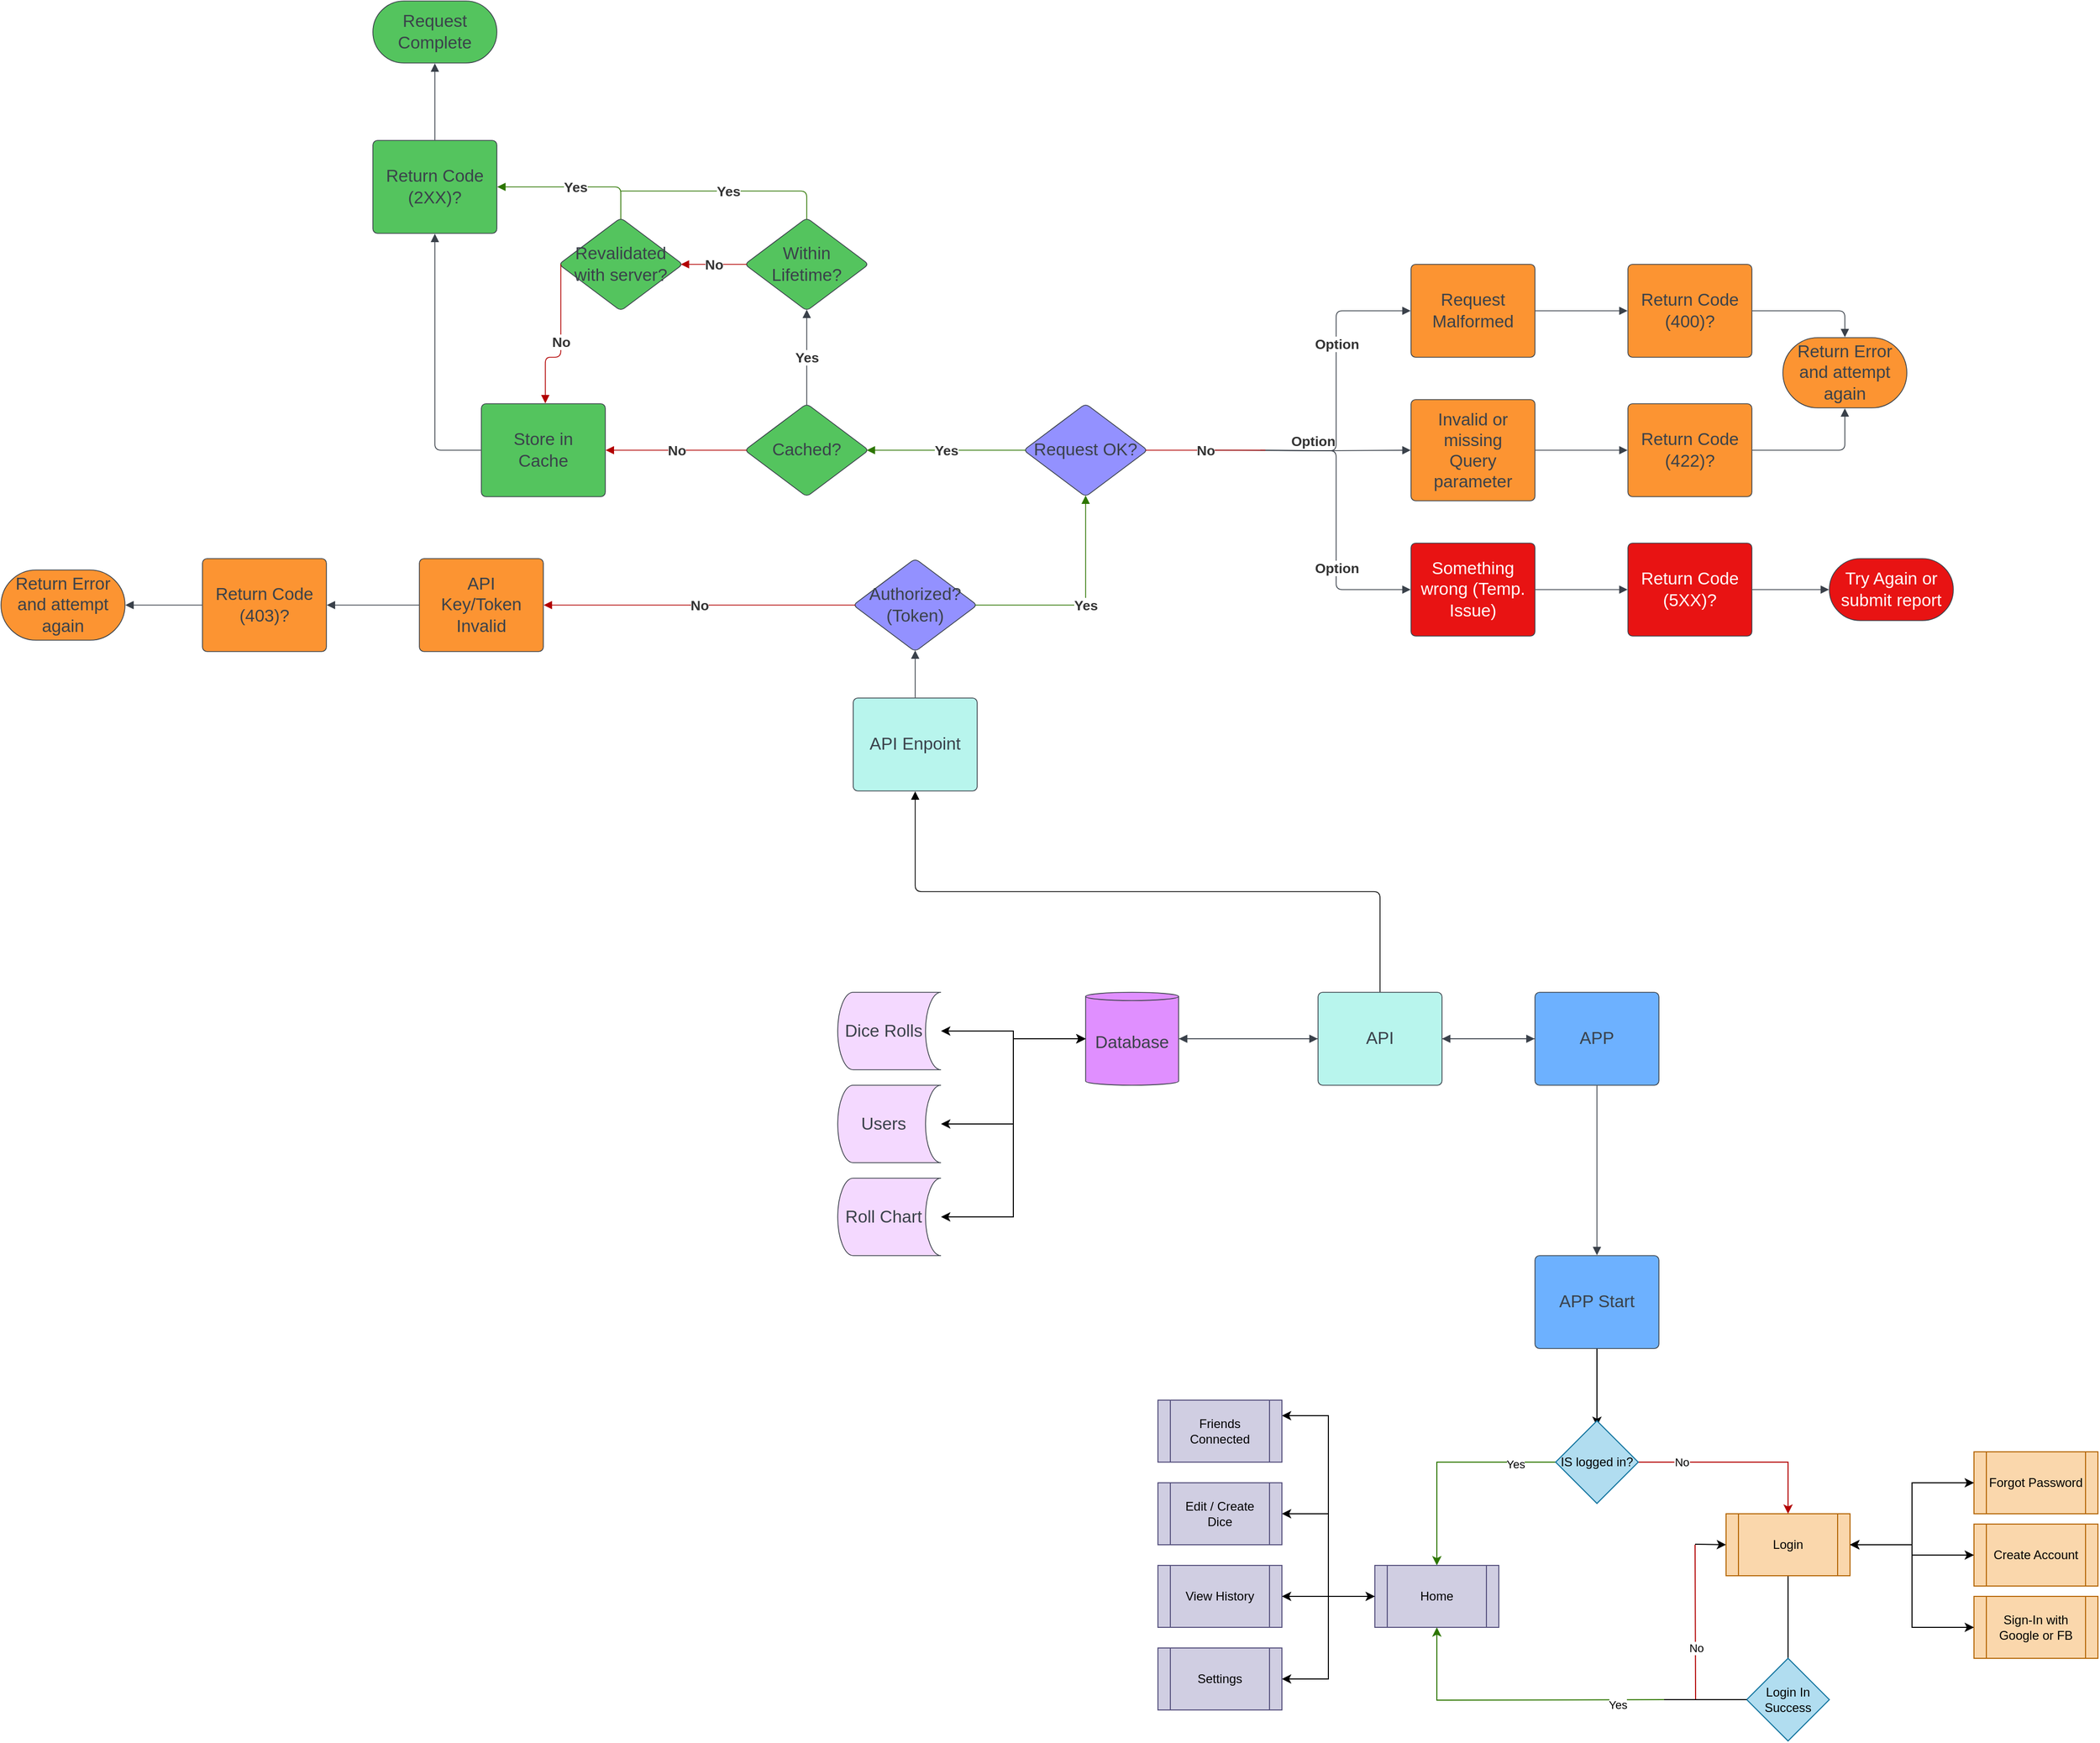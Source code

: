 <mxfile version="20.3.3" type="device"><diagram id="01dQhA8ar_5nVqZlL1_K" name="Page-1"><mxGraphModel dx="5002" dy="3288" grid="1" gridSize="10" guides="1" tooltips="1" connect="1" arrows="1" fold="1" page="1" pageScale="1" pageWidth="850" pageHeight="1100" math="0" shadow="0"><root><mxCell id="0"/><mxCell id="1" parent="0"/><UserObject label="Database" lucidchartObjectId="gCIS4E~~QRaR" id="VsFIHVXuZDDFKzTBJnAd-1"><mxCell style="html=1;overflow=block;blockSpacing=1;whiteSpace=wrap;shape=cylinder3;size=4;anchorPointDirection=0;boundedLbl=1;fontSize=16.7;fontColor=#3a414a;spacing=3.8;strokeColor=#3a414a;strokeOpacity=100;fillOpacity=100;rounded=1;absoluteArcSize=1;arcSize=9;fillColor=#e08fff;strokeWidth=0.8;" parent="1" vertex="1"><mxGeometry x="450" y="705" width="90" height="90" as="geometry"/></mxCell></UserObject><mxCell id="v5x-vb1cO69acegFlM7w-79" style="edgeStyle=orthogonalEdgeStyle;rounded=0;orthogonalLoop=1;jettySize=auto;html=1;entryX=0;entryY=0.5;entryDx=0;entryDy=0;entryPerimeter=0;endArrow=classic;endFill=1;startArrow=classic;startFill=1;" edge="1" parent="1" source="VsFIHVXuZDDFKzTBJnAd-2" target="VsFIHVXuZDDFKzTBJnAd-1"><mxGeometry relative="1" as="geometry"/></mxCell><UserObject label="Dice Rolls" lucidchartObjectId="KCIS.~k9f.3U" id="VsFIHVXuZDDFKzTBJnAd-2"><mxCell style="html=1;overflow=block;blockSpacing=1;whiteSpace=wrap;shape=cylinder3;boundedLbl=1;size=15;lid=0;direction=south;fontSize=16.7;fontColor=#3a414a;spacing=3.8;strokeColor=#3a414a;strokeOpacity=100;fillOpacity=100;rounded=1;absoluteArcSize=1;arcSize=9;fillColor=#f4d9ff;strokeWidth=0.8;" parent="1" vertex="1"><mxGeometry x="210" y="705" width="100" height="75" as="geometry"/></mxCell></UserObject><UserObject label="API" lucidchartObjectId="EEISjlNXpben" id="VsFIHVXuZDDFKzTBJnAd-5"><mxCell style="html=1;overflow=block;blockSpacing=1;whiteSpace=wrap;fontSize=16.7;fontColor=#3a414a;spacing=9;strokeColor=#3a414a;strokeOpacity=100;fillOpacity=100;rounded=1;absoluteArcSize=1;arcSize=9;fillColor=#b8f5ed;strokeWidth=0.8;" parent="1" vertex="1"><mxGeometry x="675" y="705" width="120" height="90" as="geometry"/></mxCell></UserObject><UserObject label="" lucidchartObjectId="HEISj11Thl3s" id="VsFIHVXuZDDFKzTBJnAd-6"><mxCell style="html=1;jettySize=18;whiteSpace=wrap;fontSize=13;strokeColor=#3a414a;strokeOpacity=100;strokeWidth=0.8;rounded=1;arcSize=12;edgeStyle=orthogonalEdgeStyle;startArrow=none;endArrow=block;endFill=1;exitX=1.004;exitY=0.5;exitPerimeter=0;entryX=-0.003;entryY=0.5;entryPerimeter=0;" parent="1" source="VsFIHVXuZDDFKzTBJnAd-1" target="VsFIHVXuZDDFKzTBJnAd-5" edge="1"><mxGeometry width="100" height="100" relative="1" as="geometry"><Array as="points"/></mxGeometry></mxCell></UserObject><UserObject label="" lucidchartObjectId="KEIS8saFZhwT" id="VsFIHVXuZDDFKzTBJnAd-7"><mxCell style="html=1;jettySize=18;whiteSpace=wrap;fontSize=13;strokeColor=#3a414a;strokeOpacity=100;strokeWidth=0.8;rounded=1;arcSize=12;edgeStyle=orthogonalEdgeStyle;startArrow=none;endArrow=block;endFill=1;exitX=-0.003;exitY=0.5;exitPerimeter=0;entryX=1.004;entryY=0.5;entryPerimeter=0;" parent="1" source="VsFIHVXuZDDFKzTBJnAd-5" target="VsFIHVXuZDDFKzTBJnAd-1" edge="1"><mxGeometry width="100" height="100" relative="1" as="geometry"><Array as="points"/></mxGeometry></mxCell></UserObject><mxCell id="v5x-vb1cO69acegFlM7w-80" style="edgeStyle=orthogonalEdgeStyle;rounded=0;orthogonalLoop=1;jettySize=auto;html=1;endArrow=classic;endFill=1;startArrow=classic;startFill=1;" edge="1" parent="1" source="VsFIHVXuZDDFKzTBJnAd-8" target="VsFIHVXuZDDFKzTBJnAd-1"><mxGeometry relative="1" as="geometry"/></mxCell><UserObject label="Users" lucidchartObjectId="~EIS7yj804GY" id="VsFIHVXuZDDFKzTBJnAd-8"><mxCell style="html=1;overflow=block;blockSpacing=1;whiteSpace=wrap;shape=cylinder3;boundedLbl=1;size=15;lid=0;direction=south;fontSize=16.7;fontColor=#3a414a;spacing=3.8;strokeColor=#3a414a;strokeOpacity=100;fillOpacity=100;rounded=1;absoluteArcSize=1;arcSize=9;fillColor=#f4d9ff;strokeWidth=0.8;" parent="1" vertex="1"><mxGeometry x="210" y="795" width="100" height="75" as="geometry"/></mxCell></UserObject><UserObject label="APP" lucidchartObjectId="sFIS7mm~UMQh" id="VsFIHVXuZDDFKzTBJnAd-10"><mxCell style="html=1;overflow=block;blockSpacing=1;whiteSpace=wrap;fontSize=16.7;fontColor=#3a414a;spacing=9;strokeColor=#3a414a;strokeOpacity=100;fillOpacity=100;rounded=1;absoluteArcSize=1;arcSize=9;fillColor=#6db1ff;strokeWidth=0.8;" parent="1" vertex="1"><mxGeometry x="885" y="705" width="120" height="90" as="geometry"/></mxCell></UserObject><UserObject label="" lucidchartObjectId="BFISMAHsJr-8" id="VsFIHVXuZDDFKzTBJnAd-11"><mxCell style="html=1;jettySize=18;whiteSpace=wrap;fontSize=13;strokeColor=#3a414a;strokeOpacity=100;strokeWidth=0.8;rounded=1;arcSize=12;edgeStyle=orthogonalEdgeStyle;startArrow=none;endArrow=block;endFill=1;exitX=1.003;exitY=0.5;exitPerimeter=0;entryX=-0.003;entryY=0.5;entryPerimeter=0;" parent="1" source="VsFIHVXuZDDFKzTBJnAd-5" target="VsFIHVXuZDDFKzTBJnAd-10" edge="1"><mxGeometry width="100" height="100" relative="1" as="geometry"><Array as="points"/></mxGeometry></mxCell></UserObject><UserObject label="API Enpoint" lucidchartObjectId="MHISSt.DvcL2" id="VsFIHVXuZDDFKzTBJnAd-12"><mxCell style="html=1;overflow=block;blockSpacing=1;whiteSpace=wrap;fontSize=16.7;fontColor=#3a414a;spacing=9;strokeColor=#3a414a;strokeOpacity=100;fillOpacity=100;rounded=1;absoluteArcSize=1;arcSize=9;fillColor=#b8f5ed;strokeWidth=0.8;" parent="1" vertex="1"><mxGeometry x="225" y="420" width="120" height="90" as="geometry"/></mxCell></UserObject><UserObject label="" lucidchartObjectId="PHISs7Mv9Dgn" id="VsFIHVXuZDDFKzTBJnAd-13"><mxCell style="html=1;jettySize=18;whiteSpace=wrap;fontSize=13;strokeOpacity=100;strokeWidth=0.8;rounded=1;arcSize=12;edgeStyle=orthogonalEdgeStyle;startArrow=none;endArrow=block;endFill=1;exitX=0.5;exitY=-0.004;exitPerimeter=0;entryX=0.5;entryY=1.004;entryPerimeter=0;" parent="1" source="VsFIHVXuZDDFKzTBJnAd-5" target="VsFIHVXuZDDFKzTBJnAd-12" edge="1"><mxGeometry width="100" height="100" relative="1" as="geometry"><Array as="points"/></mxGeometry></mxCell></UserObject><UserObject label="Authorized?&#10;(Token)" lucidchartObjectId="7HISzvES1Oj1" id="VsFIHVXuZDDFKzTBJnAd-14"><mxCell style="html=1;overflow=block;blockSpacing=1;whiteSpace=wrap;rhombus;fontSize=16.7;fontColor=#3a414a;spacing=3.8;strokeColor=#3a414a;strokeOpacity=100;fillOpacity=100;rounded=1;absoluteArcSize=1;arcSize=9;fillColor=#9391ff;strokeWidth=0.8;" parent="1" vertex="1"><mxGeometry x="225" y="285" width="120" height="90" as="geometry"/></mxCell></UserObject><UserObject label="Request OK?" lucidchartObjectId="eIISGlJt9Uwi" id="VsFIHVXuZDDFKzTBJnAd-15"><mxCell style="html=1;overflow=block;blockSpacing=1;whiteSpace=wrap;rhombus;fontSize=16.7;fontColor=#3a414a;spacing=3.8;strokeColor=#3a414a;strokeOpacity=100;fillOpacity=100;rounded=1;absoluteArcSize=1;arcSize=9;fillColor=#9391ff;strokeWidth=0.8;" parent="1" vertex="1"><mxGeometry x="390" y="135" width="120" height="90" as="geometry"/></mxCell></UserObject><UserObject label="" lucidchartObjectId="aJISD_FtOmgV" id="VsFIHVXuZDDFKzTBJnAd-16"><mxCell style="html=1;jettySize=18;whiteSpace=wrap;fontSize=13;strokeColor=#3a414a;strokeOpacity=100;strokeWidth=0.8;rounded=1;arcSize=12;edgeStyle=orthogonalEdgeStyle;startArrow=none;endArrow=block;endFill=1;exitX=0.5;exitY=-0.004;exitPerimeter=0;entryX=0.5;entryY=0.988;entryPerimeter=0;" parent="1" source="VsFIHVXuZDDFKzTBJnAd-12" target="VsFIHVXuZDDFKzTBJnAd-14" edge="1"><mxGeometry width="100" height="100" relative="1" as="geometry"><Array as="points"/></mxGeometry></mxCell></UserObject><UserObject label="" lucidchartObjectId="mJISTRIkEqQQ" id="VsFIHVXuZDDFKzTBJnAd-17"><mxCell style="html=1;jettySize=18;whiteSpace=wrap;fontSize=13.3;fontColor=#333333;fontStyle=1;strokeColor=#2D7600;strokeOpacity=100;strokeWidth=0.8;rounded=1;arcSize=12;edgeStyle=orthogonalEdgeStyle;startArrow=none;endArrow=block;endFill=1;exitX=0.984;exitY=0.5;exitPerimeter=0;entryX=0.5;entryY=0.988;entryPerimeter=0;fillColor=#60a917;" parent="1" source="VsFIHVXuZDDFKzTBJnAd-14" target="VsFIHVXuZDDFKzTBJnAd-15" edge="1"><mxGeometry width="100" height="100" relative="1" as="geometry"><Array as="points"/></mxGeometry></mxCell></UserObject><mxCell id="VsFIHVXuZDDFKzTBJnAd-18" value="Yes" style="text;html=1;resizable=0;labelBackgroundColor=default;align=center;verticalAlign=middle;fontStyle=1;fontColor=#333333;fontSize=13.3;" parent="VsFIHVXuZDDFKzTBJnAd-17" vertex="1"><mxGeometry relative="1" as="geometry"/></mxCell><UserObject label="" lucidchartObjectId="pJISeO4nctqr" id="VsFIHVXuZDDFKzTBJnAd-19"><mxCell style="html=1;jettySize=18;whiteSpace=wrap;fontSize=13.3;fontColor=#333333;fontStyle=1;strokeColor=#B20000;strokeOpacity=100;strokeWidth=0.8;rounded=1;arcSize=12;edgeStyle=orthogonalEdgeStyle;startArrow=none;endArrow=block;endFill=1;exitX=0.016;exitY=0.5;exitPerimeter=0;entryX=1.003;entryY=0.5;entryPerimeter=0;fillColor=#e51400;" parent="1" source="VsFIHVXuZDDFKzTBJnAd-14" target="VsFIHVXuZDDFKzTBJnAd-21" edge="1"><mxGeometry width="100" height="100" relative="1" as="geometry"><Array as="points"/></mxGeometry></mxCell></UserObject><mxCell id="VsFIHVXuZDDFKzTBJnAd-20" value="No" style="text;html=1;resizable=0;labelBackgroundColor=default;align=center;verticalAlign=middle;fontStyle=1;fontColor=#333333;fontSize=13.3;" parent="VsFIHVXuZDDFKzTBJnAd-19" vertex="1"><mxGeometry relative="1" as="geometry"/></mxCell><UserObject label="API Key/Token Invalid" lucidchartObjectId="jKISr9hY1IlJ" id="VsFIHVXuZDDFKzTBJnAd-21"><mxCell style="html=1;overflow=block;blockSpacing=1;whiteSpace=wrap;fontSize=16.7;fontColor=#3a414a;spacing=9;strokeColor=#3a414a;strokeOpacity=100;fillOpacity=100;rounded=1;absoluteArcSize=1;arcSize=9;fillColor=#fc9432;strokeWidth=0.8;" parent="1" vertex="1"><mxGeometry x="-195" y="285" width="120" height="90" as="geometry"/></mxCell></UserObject><UserObject label="Return Code&#10;(403)?" lucidchartObjectId="rKISaBVQEzUZ" id="VsFIHVXuZDDFKzTBJnAd-22"><mxCell style="html=1;overflow=block;blockSpacing=1;whiteSpace=wrap;fontSize=16.7;fontColor=#3a414a;spacing=9;strokeColor=#3a414a;strokeOpacity=100;fillOpacity=100;rounded=1;absoluteArcSize=1;arcSize=9;fillColor=#fc9432;strokeWidth=0.8;" parent="1" vertex="1"><mxGeometry x="-405" y="285" width="120" height="90" as="geometry"/></mxCell></UserObject><UserObject label="Return Error and attempt again" lucidchartObjectId="wKIS1om7YkCB" id="VsFIHVXuZDDFKzTBJnAd-23"><mxCell style="html=1;overflow=block;blockSpacing=1;whiteSpace=wrap;rounded=1;arcSize=50;fontSize=16.7;fontColor=#3a414a;spacing=3.8;strokeColor=#3a414a;strokeOpacity=100;fillOpacity=100;fillColor=#fc9432;strokeWidth=0.8;" parent="1" vertex="1"><mxGeometry x="-600" y="296" width="120" height="68" as="geometry"/></mxCell></UserObject><UserObject label="" lucidchartObjectId="cLISOdsENcCk" id="VsFIHVXuZDDFKzTBJnAd-24"><mxCell style="html=1;jettySize=18;whiteSpace=wrap;fontSize=13;strokeColor=#3a414a;strokeOpacity=100;strokeWidth=0.8;rounded=1;arcSize=12;edgeStyle=orthogonalEdgeStyle;startArrow=none;endArrow=block;endFill=1;exitX=-0.003;exitY=0.5;exitPerimeter=0;entryX=1.003;entryY=0.5;entryPerimeter=0;" parent="1" source="VsFIHVXuZDDFKzTBJnAd-21" target="VsFIHVXuZDDFKzTBJnAd-22" edge="1"><mxGeometry width="100" height="100" relative="1" as="geometry"><Array as="points"/></mxGeometry></mxCell></UserObject><UserObject label="" lucidchartObjectId="eLISDwVsw03h" id="VsFIHVXuZDDFKzTBJnAd-25"><mxCell style="html=1;jettySize=18;whiteSpace=wrap;fontSize=13;strokeColor=#3a414a;strokeOpacity=100;strokeWidth=0.8;rounded=1;arcSize=12;edgeStyle=orthogonalEdgeStyle;startArrow=none;endArrow=block;endFill=1;exitX=-0.003;exitY=0.5;exitPerimeter=0;entryX=1.003;entryY=0.5;entryPerimeter=0;" parent="1" source="VsFIHVXuZDDFKzTBJnAd-22" target="VsFIHVXuZDDFKzTBJnAd-23" edge="1"><mxGeometry width="100" height="100" relative="1" as="geometry"><Array as="points"/></mxGeometry></mxCell></UserObject><UserObject label="Invalid or missing Query parameter" lucidchartObjectId="kTISkDEJAMrh" id="VsFIHVXuZDDFKzTBJnAd-26"><mxCell style="html=1;overflow=block;blockSpacing=1;whiteSpace=wrap;fontSize=16.7;fontColor=#3a414a;spacing=9;strokeColor=#3a414a;strokeOpacity=100;fillOpacity=100;rounded=1;absoluteArcSize=1;arcSize=9;fillColor=#fc9432;strokeWidth=0.8;" parent="1" vertex="1"><mxGeometry x="765" y="131" width="120" height="98" as="geometry"/></mxCell></UserObject><UserObject label="" lucidchartObjectId="OUISE51MZn~P" id="VsFIHVXuZDDFKzTBJnAd-27"><mxCell style="html=1;jettySize=18;whiteSpace=wrap;fontSize=13.3;fontColor=#333333;fontStyle=1;strokeColor=#3a414a;strokeOpacity=100;strokeWidth=0.8;rounded=1;arcSize=12;edgeStyle=orthogonalEdgeStyle;startArrow=none;endArrow=block;endFill=1;entryX=-0.003;entryY=0.5;entryPerimeter=0;" parent="1" target="VsFIHVXuZDDFKzTBJnAd-26" edge="1"><mxGeometry width="100" height="100" relative="1" as="geometry"><Array as="points"/><mxPoint x="574" y="180" as="sourcePoint"/></mxGeometry></mxCell></UserObject><mxCell id="VsFIHVXuZDDFKzTBJnAd-28" value="Option" style="text;html=1;resizable=0;labelBackgroundColor=default;align=center;verticalAlign=middle;fontStyle=1;fontColor=#333333;fontSize=13.3;" parent="VsFIHVXuZDDFKzTBJnAd-27" vertex="1"><mxGeometry relative="1" as="geometry"><mxPoint y="-10" as="offset"/></mxGeometry></mxCell><UserObject label="" lucidchartObjectId=".UIScmAKqt2H" id="VsFIHVXuZDDFKzTBJnAd-29"><mxCell style="html=1;jettySize=18;whiteSpace=wrap;fontSize=13.3;fontColor=#333333;fontStyle=1;strokeColor=#3a414a;strokeOpacity=100;strokeWidth=0.8;rounded=1;arcSize=12;edgeStyle=orthogonalEdgeStyle;startArrow=none;endArrow=block;endFill=1;entryX=-0.003;entryY=0.5;entryPerimeter=0;" parent="1" target="VsFIHVXuZDDFKzTBJnAd-34" edge="1"><mxGeometry width="100" height="100" relative="1" as="geometry"><Array as="points"/><mxPoint x="619" y="180" as="sourcePoint"/></mxGeometry></mxCell></UserObject><mxCell id="VsFIHVXuZDDFKzTBJnAd-30" value="Option" style="text;html=1;resizable=0;labelBackgroundColor=default;align=center;verticalAlign=middle;fontStyle=1;fontColor=#333333;fontSize=13.3;" parent="VsFIHVXuZDDFKzTBJnAd-29" vertex="1"><mxGeometry x="0.264" relative="1" as="geometry"/></mxCell><UserObject label="" lucidchartObjectId="dVISl2KcirRJ" id="VsFIHVXuZDDFKzTBJnAd-31"><mxCell style="html=1;jettySize=18;whiteSpace=wrap;fontSize=13.3;fontColor=#333333;fontStyle=1;strokeColor=#3a414a;strokeOpacity=100;strokeWidth=0.8;rounded=1;arcSize=12;edgeStyle=orthogonalEdgeStyle;startArrow=none;endArrow=block;endFill=1;entryX=-0.003;entryY=0.5;entryPerimeter=0;" parent="1" target="VsFIHVXuZDDFKzTBJnAd-33" edge="1"><mxGeometry width="100" height="100" relative="1" as="geometry"><Array as="points"/><mxPoint x="619" y="180" as="sourcePoint"/></mxGeometry></mxCell></UserObject><mxCell id="VsFIHVXuZDDFKzTBJnAd-32" value="Option" style="text;html=1;resizable=0;labelBackgroundColor=default;align=center;verticalAlign=middle;fontStyle=1;fontColor=#333333;fontSize=13.3;" parent="VsFIHVXuZDDFKzTBJnAd-31" vertex="1"><mxGeometry x="0.332" relative="1" as="geometry"/></mxCell><UserObject label="Something wrong (Temp. Issue)" lucidchartObjectId="rWISRt420GSq" id="VsFIHVXuZDDFKzTBJnAd-33"><mxCell style="html=1;overflow=block;blockSpacing=1;whiteSpace=wrap;fontSize=16.7;fontColor=#ffffff;spacing=9;strokeColor=#3a414a;strokeOpacity=100;fillOpacity=100;rounded=1;absoluteArcSize=1;arcSize=9;fillColor=#e81313;strokeWidth=0.8;" parent="1" vertex="1"><mxGeometry x="765" y="270" width="120" height="90" as="geometry"/></mxCell></UserObject><UserObject label="Request Malformed" lucidchartObjectId="uWISh4OLs_ac" id="VsFIHVXuZDDFKzTBJnAd-34"><mxCell style="html=1;overflow=block;blockSpacing=1;whiteSpace=wrap;fontSize=16.7;fontColor=#3a414a;spacing=9;strokeColor=#3a414a;strokeOpacity=100;fillOpacity=100;rounded=1;absoluteArcSize=1;arcSize=9;fillColor=#fc9432;strokeWidth=0.8;" parent="1" vertex="1"><mxGeometry x="765" width="120" height="90" as="geometry"/></mxCell></UserObject><UserObject label="" lucidchartObjectId="yYISixqGOgE3" id="VsFIHVXuZDDFKzTBJnAd-35"><mxCell style="html=1;jettySize=18;whiteSpace=wrap;fontSize=13.3;fontColor=#333333;fontStyle=1;strokeColor=#2D7600;strokeOpacity=100;strokeWidth=0.8;rounded=1;arcSize=12;edgeStyle=orthogonalEdgeStyle;startArrow=none;endArrow=block;endFill=1;exitX=0.016;exitY=0.5;exitPerimeter=0;entryX=0.984;entryY=0.5;entryPerimeter=0;fillColor=#60a917;" parent="1" source="VsFIHVXuZDDFKzTBJnAd-15" target="VsFIHVXuZDDFKzTBJnAd-50" edge="1"><mxGeometry width="100" height="100" relative="1" as="geometry"><Array as="points"/></mxGeometry></mxCell></UserObject><mxCell id="VsFIHVXuZDDFKzTBJnAd-36" value="Yes" style="text;html=1;resizable=0;labelBackgroundColor=default;align=center;verticalAlign=middle;fontStyle=1;fontColor=#333333;fontSize=13.3;" parent="VsFIHVXuZDDFKzTBJnAd-35" vertex="1"><mxGeometry relative="1" as="geometry"/></mxCell><UserObject label="" lucidchartObjectId="NYIS25XjKBSh" id="VsFIHVXuZDDFKzTBJnAd-37"><mxCell style="html=1;jettySize=18;whiteSpace=wrap;fontSize=13.3;fontColor=#333333;fontStyle=1;strokeColor=#B20000;strokeOpacity=100;strokeWidth=0.8;rounded=1;arcSize=12;edgeStyle=orthogonalEdgeStyle;startArrow=none;endArrow=none;exitX=0.984;exitY=0.5;exitPerimeter=0;fillColor=#e51400;" parent="1" source="VsFIHVXuZDDFKzTBJnAd-15" edge="1"><mxGeometry width="100" height="100" relative="1" as="geometry"><Array as="points"/><mxPoint x="624" y="180" as="targetPoint"/></mxGeometry></mxCell></UserObject><mxCell id="VsFIHVXuZDDFKzTBJnAd-38" value="No" style="text;html=1;resizable=0;labelBackgroundColor=default;align=center;verticalAlign=middle;fontStyle=1;fontColor=#333333;fontSize=13.3;" parent="VsFIHVXuZDDFKzTBJnAd-37" vertex="1"><mxGeometry relative="1" as="geometry"/></mxCell><UserObject label="" lucidchartObjectId="0YISQTJ.NcUS" id="VsFIHVXuZDDFKzTBJnAd-39"><mxCell style="html=1;jettySize=18;whiteSpace=wrap;fontSize=13;strokeColor=#3a414a;strokeOpacity=100;strokeWidth=0.8;rounded=1;arcSize=12;edgeStyle=orthogonalEdgeStyle;startArrow=none;endArrow=block;endFill=1;exitX=1.003;exitY=0.5;exitPerimeter=0;entryX=-0.003;entryY=0.5;entryPerimeter=0;" parent="1" source="VsFIHVXuZDDFKzTBJnAd-34" target="VsFIHVXuZDDFKzTBJnAd-40" edge="1"><mxGeometry width="100" height="100" relative="1" as="geometry"><Array as="points"/></mxGeometry></mxCell></UserObject><UserObject label="Return Code&#10;(400)?" lucidchartObjectId="1YISm40tSscC" id="VsFIHVXuZDDFKzTBJnAd-40"><mxCell style="html=1;overflow=block;blockSpacing=1;whiteSpace=wrap;fontSize=16.7;fontColor=#3a414a;spacing=9;strokeColor=#3a414a;strokeOpacity=100;fillOpacity=100;rounded=1;absoluteArcSize=1;arcSize=9;fillColor=#fc9432;strokeWidth=0.8;" parent="1" vertex="1"><mxGeometry x="975" width="120" height="90" as="geometry"/></mxCell></UserObject><UserObject label="" lucidchartObjectId="_YISCE4TOh62" id="VsFIHVXuZDDFKzTBJnAd-41"><mxCell style="html=1;jettySize=18;whiteSpace=wrap;fontSize=13;strokeColor=#3a414a;strokeOpacity=100;strokeWidth=0.8;rounded=1;arcSize=12;edgeStyle=orthogonalEdgeStyle;startArrow=none;endArrow=block;endFill=1;exitX=1.003;exitY=0.5;exitPerimeter=0;entryX=-0.003;entryY=0.5;entryPerimeter=0;" parent="1" source="VsFIHVXuZDDFKzTBJnAd-26" target="VsFIHVXuZDDFKzTBJnAd-42" edge="1"><mxGeometry width="100" height="100" relative="1" as="geometry"><Array as="points"/></mxGeometry></mxCell></UserObject><UserObject label="Return Code&#10;(422)?" lucidchartObjectId=".YIS3I6ozrBV" id="VsFIHVXuZDDFKzTBJnAd-42"><mxCell style="html=1;overflow=block;blockSpacing=1;whiteSpace=wrap;fontSize=16.7;fontColor=#3a414a;spacing=9;strokeColor=#3a414a;strokeOpacity=100;fillOpacity=100;rounded=1;absoluteArcSize=1;arcSize=9;fillColor=#fc9432;strokeWidth=0.8;" parent="1" vertex="1"><mxGeometry x="975" y="135" width="120" height="90" as="geometry"/></mxCell></UserObject><UserObject label="" lucidchartObjectId="pZISgZGT1kz6" id="VsFIHVXuZDDFKzTBJnAd-43"><mxCell style="html=1;jettySize=18;whiteSpace=wrap;fontSize=13;strokeColor=#3a414a;strokeOpacity=100;strokeWidth=0.8;rounded=1;arcSize=12;edgeStyle=orthogonalEdgeStyle;startArrow=none;endArrow=block;endFill=1;exitX=1.003;exitY=0.5;exitPerimeter=0;entryX=-0.003;entryY=0.5;entryPerimeter=0;" parent="1" source="VsFIHVXuZDDFKzTBJnAd-33" target="VsFIHVXuZDDFKzTBJnAd-44" edge="1"><mxGeometry width="100" height="100" relative="1" as="geometry"><Array as="points"/></mxGeometry></mxCell></UserObject><UserObject label="Return Code&#10;(5XX)?" lucidchartObjectId="qZISYrXlfWQs" id="VsFIHVXuZDDFKzTBJnAd-44"><mxCell style="html=1;overflow=block;blockSpacing=1;whiteSpace=wrap;fontSize=16.7;fontColor=#ffffff;spacing=9;strokeColor=#3a414a;strokeOpacity=100;fillOpacity=100;rounded=1;absoluteArcSize=1;arcSize=9;fillColor=#e81313;strokeWidth=0.8;" parent="1" vertex="1"><mxGeometry x="975" y="270" width="120" height="90" as="geometry"/></mxCell></UserObject><UserObject label="" lucidchartObjectId="ZZISHbFo3179" id="VsFIHVXuZDDFKzTBJnAd-45"><mxCell style="html=1;jettySize=18;whiteSpace=wrap;fontSize=13;strokeColor=#3a414a;strokeOpacity=100;strokeWidth=0.8;rounded=1;arcSize=12;edgeStyle=orthogonalEdgeStyle;startArrow=none;endArrow=block;endFill=1;exitX=1.003;exitY=0.5;exitPerimeter=0;entryX=0.5;entryY=-0.006;entryPerimeter=0;" parent="1" source="VsFIHVXuZDDFKzTBJnAd-40" target="VsFIHVXuZDDFKzTBJnAd-46" edge="1"><mxGeometry width="100" height="100" relative="1" as="geometry"><Array as="points"/></mxGeometry></mxCell></UserObject><UserObject label="Return Error and attempt again" lucidchartObjectId="0ZIS9WP9NUC~" id="VsFIHVXuZDDFKzTBJnAd-46"><mxCell style="html=1;overflow=block;blockSpacing=1;whiteSpace=wrap;rounded=1;arcSize=50;fontSize=16.7;fontColor=#3a414a;spacing=3.8;strokeColor=#3a414a;strokeOpacity=100;fillOpacity=100;fillColor=#fc9432;strokeWidth=0.8;" parent="1" vertex="1"><mxGeometry x="1125" y="71" width="120" height="68" as="geometry"/></mxCell></UserObject><UserObject label="" lucidchartObjectId="8ZISxyzda2WT" id="VsFIHVXuZDDFKzTBJnAd-47"><mxCell style="html=1;jettySize=18;whiteSpace=wrap;fontSize=13;strokeColor=#3a414a;strokeOpacity=100;strokeWidth=0.8;rounded=1;arcSize=12;edgeStyle=orthogonalEdgeStyle;startArrow=none;endArrow=block;endFill=1;exitX=1.003;exitY=0.5;exitPerimeter=0;entryX=0.5;entryY=1.006;entryPerimeter=0;" parent="1" source="VsFIHVXuZDDFKzTBJnAd-42" target="VsFIHVXuZDDFKzTBJnAd-46" edge="1"><mxGeometry width="100" height="100" relative="1" as="geometry"><Array as="points"/></mxGeometry></mxCell></UserObject><UserObject label="" lucidchartObjectId="70ISJt8xKO_H" id="VsFIHVXuZDDFKzTBJnAd-48"><mxCell style="html=1;jettySize=18;whiteSpace=wrap;fontSize=13;strokeColor=#3a414a;strokeOpacity=100;strokeWidth=0.8;rounded=1;arcSize=12;edgeStyle=orthogonalEdgeStyle;startArrow=none;endArrow=block;endFill=1;exitX=1.003;exitY=0.5;exitPerimeter=0;entryX=-0.003;entryY=0.5;entryPerimeter=0;" parent="1" source="VsFIHVXuZDDFKzTBJnAd-44" target="VsFIHVXuZDDFKzTBJnAd-49" edge="1"><mxGeometry width="100" height="100" relative="1" as="geometry"><Array as="points"/></mxGeometry></mxCell></UserObject><UserObject label="Try Again or submit report" lucidchartObjectId="_0ISr_MmDhG9" id="VsFIHVXuZDDFKzTBJnAd-49"><mxCell style="html=1;overflow=block;blockSpacing=1;whiteSpace=wrap;rounded=1;arcSize=50;fontSize=16.7;fontColor=#ffffff;spacing=3.8;strokeColor=#3a414a;strokeOpacity=100;fillOpacity=100;fillColor=#e81313;strokeWidth=0.8;" parent="1" vertex="1"><mxGeometry x="1170" y="285" width="120" height="60" as="geometry"/></mxCell></UserObject><UserObject label="Cached?" lucidchartObjectId="J1ISmyU2ZKb0" id="VsFIHVXuZDDFKzTBJnAd-50"><mxCell style="html=1;overflow=block;blockSpacing=1;whiteSpace=wrap;rhombus;fontSize=16.7;fontColor=#3a414a;spacing=3.8;strokeColor=#3a414a;strokeOpacity=100;fillOpacity=100;rounded=1;absoluteArcSize=1;arcSize=9;fillColor=#54c45e;strokeWidth=0.8;" parent="1" vertex="1"><mxGeometry x="120" y="135" width="120" height="90" as="geometry"/></mxCell></UserObject><UserObject label="" lucidchartObjectId="21IS.yc5u~mG" id="VsFIHVXuZDDFKzTBJnAd-51"><mxCell style="html=1;jettySize=18;whiteSpace=wrap;fontSize=13.3;fontColor=#333333;fontStyle=1;strokeColor=#3a414a;strokeOpacity=100;strokeWidth=0.8;rounded=1;arcSize=12;edgeStyle=orthogonalEdgeStyle;startArrow=none;endArrow=block;endFill=1;exitX=0.5;exitY=0.012;exitPerimeter=0;entryX=0.5;entryY=0.988;entryPerimeter=0;" parent="1" source="VsFIHVXuZDDFKzTBJnAd-50" target="VsFIHVXuZDDFKzTBJnAd-55" edge="1"><mxGeometry width="100" height="100" relative="1" as="geometry"><Array as="points"/></mxGeometry></mxCell></UserObject><mxCell id="VsFIHVXuZDDFKzTBJnAd-52" value="Yes" style="text;html=1;resizable=0;labelBackgroundColor=default;align=center;verticalAlign=middle;fontStyle=1;fontColor=#333333;fontSize=13.3;" parent="VsFIHVXuZDDFKzTBJnAd-51" vertex="1"><mxGeometry relative="1" as="geometry"/></mxCell><UserObject label="" lucidchartObjectId="51ISTZpdVqPw" id="VsFIHVXuZDDFKzTBJnAd-53"><mxCell style="html=1;jettySize=18;whiteSpace=wrap;fontSize=13.3;fontColor=#333333;fontStyle=1;strokeColor=#B20000;strokeOpacity=100;strokeWidth=0.8;rounded=1;arcSize=12;edgeStyle=orthogonalEdgeStyle;startArrow=none;endArrow=block;endFill=1;exitX=0.016;exitY=0.5;exitPerimeter=0;entryX=1.003;entryY=0.5;entryPerimeter=0;fillColor=#e51400;" parent="1" source="VsFIHVXuZDDFKzTBJnAd-50" target="VsFIHVXuZDDFKzTBJnAd-65" edge="1"><mxGeometry width="100" height="100" relative="1" as="geometry"><Array as="points"/></mxGeometry></mxCell></UserObject><mxCell id="VsFIHVXuZDDFKzTBJnAd-54" value="No" style="text;html=1;resizable=0;labelBackgroundColor=default;align=center;verticalAlign=middle;fontStyle=1;fontColor=#333333;fontSize=13.3;" parent="VsFIHVXuZDDFKzTBJnAd-53" vertex="1"><mxGeometry relative="1" as="geometry"/></mxCell><UserObject label="Within Lifetime?" lucidchartObjectId="f3ISoL8tJA62" id="VsFIHVXuZDDFKzTBJnAd-55"><mxCell style="html=1;overflow=block;blockSpacing=1;whiteSpace=wrap;rhombus;fontSize=16.7;fontColor=#3a414a;spacing=3.8;strokeColor=#3a414a;strokeOpacity=100;fillOpacity=100;rounded=1;absoluteArcSize=1;arcSize=9;fillColor=#54c45e;strokeWidth=0.8;" parent="1" vertex="1"><mxGeometry x="120" y="-45" width="120" height="90" as="geometry"/></mxCell></UserObject><UserObject label="" lucidchartObjectId="B3IS5Sf_APIF" id="VsFIHVXuZDDFKzTBJnAd-56"><mxCell style="html=1;jettySize=18;whiteSpace=wrap;fontSize=13.3;fontColor=#333333;fontStyle=1;strokeColor=#2D7600;strokeOpacity=100;strokeWidth=0.8;rounded=1;arcSize=12;edgeStyle=orthogonalEdgeStyle;startArrow=none;endArrow=none;exitX=0.5;exitY=0.012;exitPerimeter=0;fillColor=#60a917;" parent="1" source="VsFIHVXuZDDFKzTBJnAd-55" edge="1"><mxGeometry width="100" height="100" relative="1" as="geometry"><Array as="points"><mxPoint x="180" y="-71"/></Array><mxPoint y="-71" as="targetPoint"/></mxGeometry></mxCell></UserObject><mxCell id="VsFIHVXuZDDFKzTBJnAd-57" value="Yes" style="text;html=1;resizable=0;labelBackgroundColor=default;align=center;verticalAlign=middle;fontStyle=1;fontColor=#333333;fontSize=13.3;" parent="VsFIHVXuZDDFKzTBJnAd-56" vertex="1"><mxGeometry relative="1" as="geometry"/></mxCell><UserObject label="" lucidchartObjectId="D3ISswNNArYj" id="VsFIHVXuZDDFKzTBJnAd-58"><mxCell style="html=1;jettySize=18;whiteSpace=wrap;fontSize=13.3;fontColor=#333333;fontStyle=1;strokeColor=#B20000;strokeOpacity=100;strokeWidth=0.8;rounded=1;arcSize=12;edgeStyle=orthogonalEdgeStyle;startArrow=none;endArrow=block;endFill=1;exitX=0.016;exitY=0.5;exitPerimeter=0;entryX=0.984;entryY=0.5;entryPerimeter=0;fillColor=#e51400;" parent="1" source="VsFIHVXuZDDFKzTBJnAd-55" target="VsFIHVXuZDDFKzTBJnAd-60" edge="1"><mxGeometry width="100" height="100" relative="1" as="geometry"><Array as="points"/></mxGeometry></mxCell></UserObject><mxCell id="VsFIHVXuZDDFKzTBJnAd-59" value="No" style="text;html=1;resizable=0;labelBackgroundColor=default;align=center;verticalAlign=middle;fontStyle=1;fontColor=#333333;fontSize=13.3;" parent="VsFIHVXuZDDFKzTBJnAd-58" vertex="1"><mxGeometry relative="1" as="geometry"/></mxCell><UserObject label="Revalidated with server?" lucidchartObjectId="M3ISlQ6BBlZm" id="VsFIHVXuZDDFKzTBJnAd-60"><mxCell style="html=1;overflow=block;blockSpacing=1;whiteSpace=wrap;rhombus;fontSize=16.7;fontColor=#3a414a;spacing=3.8;strokeColor=#3a414a;strokeOpacity=100;fillOpacity=100;rounded=1;absoluteArcSize=1;arcSize=9;fillColor=#54c45e;strokeWidth=0.8;" parent="1" vertex="1"><mxGeometry x="-60" y="-45" width="120" height="90" as="geometry"/></mxCell></UserObject><UserObject label="" lucidchartObjectId=".3IS9qonzn-R" id="VsFIHVXuZDDFKzTBJnAd-61"><mxCell style="html=1;jettySize=18;whiteSpace=wrap;fontSize=13.3;fontColor=#333333;fontStyle=1;strokeColor=#2D7600;strokeOpacity=100;strokeWidth=0.8;rounded=1;arcSize=12;edgeStyle=orthogonalEdgeStyle;startArrow=none;endArrow=block;endFill=1;exitX=0.5;exitY=0.012;exitPerimeter=0;entryX=1.003;entryY=0.5;entryPerimeter=0;fillColor=#60a917;" parent="1" source="VsFIHVXuZDDFKzTBJnAd-60" target="VsFIHVXuZDDFKzTBJnAd-67" edge="1"><mxGeometry width="100" height="100" relative="1" as="geometry"><Array as="points"><mxPoint y="-75"/></Array></mxGeometry></mxCell></UserObject><mxCell id="VsFIHVXuZDDFKzTBJnAd-62" value="Yes" style="text;html=1;resizable=0;labelBackgroundColor=default;align=center;verticalAlign=middle;fontStyle=1;fontColor=#333333;fontSize=13.3;" parent="VsFIHVXuZDDFKzTBJnAd-61" vertex="1"><mxGeometry relative="1" as="geometry"/></mxCell><UserObject label="" lucidchartObjectId="c4ISVm5-QAJP" id="VsFIHVXuZDDFKzTBJnAd-63"><mxCell style="html=1;jettySize=18;whiteSpace=wrap;fontSize=13.3;fontColor=#333333;fontStyle=1;strokeColor=#B20000;strokeOpacity=100;strokeWidth=0.8;rounded=1;arcSize=12;edgeStyle=orthogonalEdgeStyle;startArrow=none;endArrow=block;endFill=1;exitX=0.016;exitY=0.5;exitPerimeter=0;entryX=0.516;entryY=-0.004;entryPerimeter=0;fillColor=#e51400;" parent="1" source="VsFIHVXuZDDFKzTBJnAd-60" target="VsFIHVXuZDDFKzTBJnAd-65" edge="1"><mxGeometry width="100" height="100" relative="1" as="geometry"><Array as="points"/></mxGeometry></mxCell></UserObject><mxCell id="VsFIHVXuZDDFKzTBJnAd-64" value="No" style="text;html=1;resizable=0;labelBackgroundColor=default;align=center;verticalAlign=middle;fontStyle=1;fontColor=#333333;fontSize=13.3;" parent="VsFIHVXuZDDFKzTBJnAd-63" vertex="1"><mxGeometry relative="1" as="geometry"/></mxCell><UserObject label="Store in Cache" lucidchartObjectId="P4IS_Dk8Oni1" id="VsFIHVXuZDDFKzTBJnAd-65"><mxCell style="html=1;overflow=block;blockSpacing=1;whiteSpace=wrap;fontSize=16.7;fontColor=#3a414a;spacing=9;strokeColor=#3a414a;strokeOpacity=100;fillOpacity=100;rounded=1;absoluteArcSize=1;arcSize=9;fillColor=#54c45e;strokeWidth=0.8;" parent="1" vertex="1"><mxGeometry x="-135" y="135" width="120" height="90" as="geometry"/></mxCell></UserObject><UserObject label="" lucidchartObjectId="e5ISEU5MvjPd" id="VsFIHVXuZDDFKzTBJnAd-66"><mxCell style="html=1;jettySize=18;whiteSpace=wrap;fontSize=13;strokeColor=#3a414a;strokeOpacity=100;strokeWidth=0.8;rounded=1;arcSize=12;edgeStyle=orthogonalEdgeStyle;startArrow=none;endArrow=block;endFill=1;exitX=-0.003;exitY=0.5;exitPerimeter=0;entryX=0.5;entryY=1.004;entryPerimeter=0;" parent="1" source="VsFIHVXuZDDFKzTBJnAd-65" target="VsFIHVXuZDDFKzTBJnAd-67" edge="1"><mxGeometry width="100" height="100" relative="1" as="geometry"><Array as="points"/></mxGeometry></mxCell></UserObject><UserObject label="Return Code (2XX)?" lucidchartObjectId="l5ISEYK5REKv" id="VsFIHVXuZDDFKzTBJnAd-67"><mxCell style="html=1;overflow=block;blockSpacing=1;whiteSpace=wrap;fontSize=16.7;fontColor=#3a414a;spacing=9;strokeColor=#3a414a;strokeOpacity=100;fillOpacity=100;rounded=1;absoluteArcSize=1;arcSize=9;fillColor=#54c45e;strokeWidth=0.8;" parent="1" vertex="1"><mxGeometry x="-240" y="-120" width="120" height="90" as="geometry"/></mxCell></UserObject><UserObject label="" lucidchartObjectId="N5ISyVK.fpHt" id="VsFIHVXuZDDFKzTBJnAd-68"><mxCell style="html=1;jettySize=18;whiteSpace=wrap;fontSize=13;strokeColor=#3a414a;strokeOpacity=100;strokeWidth=0.8;rounded=1;arcSize=12;edgeStyle=orthogonalEdgeStyle;startArrow=none;endArrow=block;endFill=1;exitX=0.5;exitY=-0.004;exitPerimeter=0;entryX=0.5;entryY=1.006;entryPerimeter=0;" parent="1" source="VsFIHVXuZDDFKzTBJnAd-67" target="VsFIHVXuZDDFKzTBJnAd-69" edge="1"><mxGeometry width="100" height="100" relative="1" as="geometry"><Array as="points"/></mxGeometry></mxCell></UserObject><UserObject label="Request Complete" lucidchartObjectId="T5ISsFSy.T9K" id="VsFIHVXuZDDFKzTBJnAd-69"><mxCell style="html=1;overflow=block;blockSpacing=1;whiteSpace=wrap;rounded=1;arcSize=50;fontSize=16.7;fontColor=#3a414a;spacing=3.8;strokeColor=#3a414a;strokeOpacity=100;fillOpacity=100;fillColor=#54c45e;strokeWidth=0.8;" parent="1" vertex="1"><mxGeometry x="-240" y="-255" width="120" height="60" as="geometry"/></mxCell></UserObject><UserObject label="" lucidchartObjectId="l8ISjxhtLKoc" id="VsFIHVXuZDDFKzTBJnAd-70"><mxCell style="html=1;jettySize=18;whiteSpace=wrap;fontSize=13;strokeColor=#3a414a;strokeOpacity=100;strokeWidth=0.8;rounded=1;arcSize=12;edgeStyle=orthogonalEdgeStyle;startArrow=none;endArrow=block;endFill=1;exitX=-0.003;exitY=0.5;exitPerimeter=0;" parent="1" source="VsFIHVXuZDDFKzTBJnAd-10" edge="1"><mxGeometry width="100" height="100" relative="1" as="geometry"><Array as="points"/><mxPoint x="795" y="750" as="targetPoint"/></mxGeometry></mxCell></UserObject><UserObject label="" lucidchartObjectId="v8ISqbmce.jv" id="VsFIHVXuZDDFKzTBJnAd-71"><mxCell style="html=1;jettySize=18;whiteSpace=wrap;fontSize=13;strokeColor=#3a414a;strokeOpacity=100;strokeWidth=0.8;rounded=1;arcSize=12;edgeStyle=orthogonalEdgeStyle;startArrow=none;endArrow=block;endFill=1;exitX=0.5;exitY=1.004;exitPerimeter=0;entryX=0.5;entryY=-0.004;entryPerimeter=0;" parent="1" source="VsFIHVXuZDDFKzTBJnAd-10" target="VsFIHVXuZDDFKzTBJnAd-72" edge="1"><mxGeometry width="100" height="100" relative="1" as="geometry"><Array as="points"/></mxGeometry></mxCell></UserObject><mxCell id="VsFIHVXuZDDFKzTBJnAd-74" style="edgeStyle=orthogonalEdgeStyle;rounded=0;orthogonalLoop=1;jettySize=auto;html=1;exitX=0.5;exitY=1;exitDx=0;exitDy=0;entryX=0.5;entryY=0;entryDx=0;entryDy=0;" parent="1" source="VsFIHVXuZDDFKzTBJnAd-72" edge="1"><mxGeometry relative="1" as="geometry"><mxPoint x="945" y="1125.0" as="targetPoint"/></mxGeometry></mxCell><UserObject label="APP Start" lucidchartObjectId="G8ISPQs7Puwz" id="VsFIHVXuZDDFKzTBJnAd-72"><mxCell style="html=1;overflow=block;blockSpacing=1;whiteSpace=wrap;fontSize=16.7;fontColor=#3a414a;spacing=9;strokeColor=#3a414a;strokeOpacity=100;fillOpacity=100;rounded=1;absoluteArcSize=1;arcSize=9;fillColor=#6db1ff;strokeWidth=0.8;glass=0;" parent="1" vertex="1"><mxGeometry x="885" y="960" width="120" height="90" as="geometry"/></mxCell></UserObject><mxCell id="v5x-vb1cO69acegFlM7w-28" style="edgeStyle=orthogonalEdgeStyle;rounded=0;orthogonalLoop=1;jettySize=auto;html=1;entryX=0.5;entryY=0;entryDx=0;entryDy=0;endArrow=classic;endFill=1;fillColor=#e51400;strokeColor=#B20000;" edge="1" parent="1" source="VsFIHVXuZDDFKzTBJnAd-75" target="v5x-vb1cO69acegFlM7w-7"><mxGeometry relative="1" as="geometry"/></mxCell><mxCell id="v5x-vb1cO69acegFlM7w-29" value="No" style="edgeLabel;html=1;align=center;verticalAlign=middle;resizable=0;points=[];" vertex="1" connectable="0" parent="v5x-vb1cO69acegFlM7w-28"><mxGeometry x="-0.571" relative="1" as="geometry"><mxPoint as="offset"/></mxGeometry></mxCell><mxCell id="v5x-vb1cO69acegFlM7w-31" style="edgeStyle=orthogonalEdgeStyle;rounded=0;orthogonalLoop=1;jettySize=auto;html=1;entryX=0.5;entryY=0;entryDx=0;entryDy=0;endArrow=classic;endFill=1;fillColor=#60a917;strokeColor=#2D7600;" edge="1" parent="1" source="VsFIHVXuZDDFKzTBJnAd-75" target="v5x-vb1cO69acegFlM7w-6"><mxGeometry relative="1" as="geometry"/></mxCell><mxCell id="v5x-vb1cO69acegFlM7w-32" value="Yes" style="edgeLabel;html=1;align=center;verticalAlign=middle;resizable=0;points=[];" vertex="1" connectable="0" parent="v5x-vb1cO69acegFlM7w-31"><mxGeometry x="-0.635" y="2" relative="1" as="geometry"><mxPoint as="offset"/></mxGeometry></mxCell><mxCell id="VsFIHVXuZDDFKzTBJnAd-75" value="IS logged in?" style="rhombus;whiteSpace=wrap;html=1;fillColor=#b1ddf0;strokeColor=#10739e;" parent="1" vertex="1"><mxGeometry x="905" y="1120" width="80" height="80" as="geometry"/></mxCell><mxCell id="v5x-vb1cO69acegFlM7w-68" style="edgeStyle=orthogonalEdgeStyle;rounded=0;orthogonalLoop=1;jettySize=auto;html=1;exitX=0;exitY=0.5;exitDx=0;exitDy=0;entryX=1;entryY=0.5;entryDx=0;entryDy=0;endArrow=classic;endFill=1;" edge="1" parent="1" source="v5x-vb1cO69acegFlM7w-6" target="v5x-vb1cO69acegFlM7w-65"><mxGeometry relative="1" as="geometry"/></mxCell><mxCell id="v5x-vb1cO69acegFlM7w-69" style="edgeStyle=orthogonalEdgeStyle;rounded=0;orthogonalLoop=1;jettySize=auto;html=1;entryX=1;entryY=0.5;entryDx=0;entryDy=0;endArrow=classic;endFill=1;" edge="1" parent="1" source="v5x-vb1cO69acegFlM7w-6" target="v5x-vb1cO69acegFlM7w-64"><mxGeometry relative="1" as="geometry"/></mxCell><mxCell id="v5x-vb1cO69acegFlM7w-71" style="edgeStyle=orthogonalEdgeStyle;rounded=0;orthogonalLoop=1;jettySize=auto;html=1;entryX=1;entryY=0.5;entryDx=0;entryDy=0;endArrow=classic;endFill=1;" edge="1" parent="1" source="v5x-vb1cO69acegFlM7w-6" target="v5x-vb1cO69acegFlM7w-66"><mxGeometry relative="1" as="geometry"/></mxCell><mxCell id="v5x-vb1cO69acegFlM7w-72" style="edgeStyle=orthogonalEdgeStyle;rounded=0;orthogonalLoop=1;jettySize=auto;html=1;entryX=1;entryY=0.25;entryDx=0;entryDy=0;endArrow=classic;endFill=1;" edge="1" parent="1" source="v5x-vb1cO69acegFlM7w-6" target="v5x-vb1cO69acegFlM7w-67"><mxGeometry relative="1" as="geometry"/></mxCell><mxCell id="v5x-vb1cO69acegFlM7w-6" value="Home" style="shape=process;whiteSpace=wrap;html=1;backgroundOutline=1;glass=0;fillColor=#d0cee2;strokeColor=#56517e;" vertex="1" parent="1"><mxGeometry x="730" y="1260" width="120" height="60" as="geometry"/></mxCell><mxCell id="v5x-vb1cO69acegFlM7w-24" style="edgeStyle=orthogonalEdgeStyle;rounded=0;orthogonalLoop=1;jettySize=auto;html=1;exitX=0.5;exitY=1;exitDx=0;exitDy=0;entryX=0.5;entryY=0;entryDx=0;entryDy=0;endArrow=none;endFill=0;" edge="1" parent="1" source="v5x-vb1cO69acegFlM7w-7" target="v5x-vb1cO69acegFlM7w-8"><mxGeometry relative="1" as="geometry"/></mxCell><mxCell id="v5x-vb1cO69acegFlM7w-56" style="edgeStyle=orthogonalEdgeStyle;rounded=0;orthogonalLoop=1;jettySize=auto;html=1;entryX=0;entryY=0.5;entryDx=0;entryDy=0;endArrow=classic;endFill=1;" edge="1" parent="1" source="v5x-vb1cO69acegFlM7w-7" target="v5x-vb1cO69acegFlM7w-53"><mxGeometry relative="1" as="geometry"/></mxCell><mxCell id="v5x-vb1cO69acegFlM7w-57" style="edgeStyle=orthogonalEdgeStyle;rounded=0;orthogonalLoop=1;jettySize=auto;html=1;entryX=0;entryY=0.5;entryDx=0;entryDy=0;endArrow=classic;endFill=1;" edge="1" parent="1" source="v5x-vb1cO69acegFlM7w-7" target="v5x-vb1cO69acegFlM7w-54"><mxGeometry relative="1" as="geometry"/></mxCell><mxCell id="v5x-vb1cO69acegFlM7w-59" style="edgeStyle=orthogonalEdgeStyle;rounded=0;orthogonalLoop=1;jettySize=auto;html=1;entryX=0;entryY=0.5;entryDx=0;entryDy=0;endArrow=classic;endFill=1;" edge="1" parent="1" source="v5x-vb1cO69acegFlM7w-7" target="v5x-vb1cO69acegFlM7w-55"><mxGeometry relative="1" as="geometry"/></mxCell><mxCell id="v5x-vb1cO69acegFlM7w-7" value="Login" style="shape=process;whiteSpace=wrap;html=1;backgroundOutline=1;glass=0;fillColor=#fad7ac;strokeColor=#b46504;" vertex="1" parent="1"><mxGeometry x="1070" y="1210" width="120" height="60" as="geometry"/></mxCell><mxCell id="v5x-vb1cO69acegFlM7w-9" style="edgeStyle=orthogonalEdgeStyle;rounded=0;orthogonalLoop=1;jettySize=auto;html=1;startArrow=none;fillColor=#60a917;strokeColor=#2D7600;" edge="1" parent="1" target="v5x-vb1cO69acegFlM7w-6"><mxGeometry relative="1" as="geometry"><mxPoint x="1010" y="1390" as="sourcePoint"/></mxGeometry></mxCell><mxCell id="v5x-vb1cO69acegFlM7w-23" value="Yes" style="edgeLabel;html=1;align=center;verticalAlign=middle;resizable=0;points=[];" vertex="1" connectable="0" parent="v5x-vb1cO69acegFlM7w-9"><mxGeometry x="-0.688" y="5" relative="1" as="geometry"><mxPoint as="offset"/></mxGeometry></mxCell><mxCell id="v5x-vb1cO69acegFlM7w-25" style="edgeStyle=orthogonalEdgeStyle;rounded=0;orthogonalLoop=1;jettySize=auto;html=1;endArrow=none;endFill=0;fillColor=#e51400;strokeColor=#B20000;" edge="1" parent="1" source="v5x-vb1cO69acegFlM7w-8"><mxGeometry relative="1" as="geometry"><mxPoint x="1040" y="1240" as="targetPoint"/></mxGeometry></mxCell><mxCell id="v5x-vb1cO69acegFlM7w-27" value="No" style="edgeLabel;html=1;align=center;verticalAlign=middle;resizable=0;points=[];" vertex="1" connectable="0" parent="v5x-vb1cO69acegFlM7w-25"><mxGeometry x="0.004" relative="1" as="geometry"><mxPoint as="offset"/></mxGeometry></mxCell><mxCell id="v5x-vb1cO69acegFlM7w-8" value="Login In Success" style="rhombus;whiteSpace=wrap;html=1;glass=0;fillColor=#b1ddf0;strokeColor=#10739e;" vertex="1" parent="1"><mxGeometry x="1090" y="1350" width="80" height="80" as="geometry"/></mxCell><mxCell id="v5x-vb1cO69acegFlM7w-13" value="" style="edgeStyle=orthogonalEdgeStyle;rounded=0;orthogonalLoop=1;jettySize=auto;html=1;exitX=0;exitY=0.5;exitDx=0;exitDy=0;endArrow=none;" edge="1" parent="1" source="v5x-vb1cO69acegFlM7w-8"><mxGeometry relative="1" as="geometry"><mxPoint x="1090" y="1330" as="sourcePoint"/><mxPoint x="1010" y="1390" as="targetPoint"/></mxGeometry></mxCell><mxCell id="v5x-vb1cO69acegFlM7w-26" value="" style="edgeStyle=none;orthogonalLoop=1;jettySize=auto;html=1;rounded=0;endArrow=classic;endFill=1;" edge="1" parent="1"><mxGeometry width="80" relative="1" as="geometry"><mxPoint x="1040" y="1239.5" as="sourcePoint"/><mxPoint x="1070" y="1240" as="targetPoint"/><Array as="points"/></mxGeometry></mxCell><mxCell id="v5x-vb1cO69acegFlM7w-60" style="edgeStyle=orthogonalEdgeStyle;rounded=0;orthogonalLoop=1;jettySize=auto;html=1;entryX=1;entryY=0.5;entryDx=0;entryDy=0;endArrow=classic;endFill=1;" edge="1" parent="1" source="v5x-vb1cO69acegFlM7w-53" target="v5x-vb1cO69acegFlM7w-7"><mxGeometry relative="1" as="geometry"/></mxCell><mxCell id="v5x-vb1cO69acegFlM7w-53" value="Forgot Password" style="shape=process;whiteSpace=wrap;html=1;backgroundOutline=1;glass=0;fillColor=#fad7ac;strokeColor=#b46504;" vertex="1" parent="1"><mxGeometry x="1310" y="1150" width="120" height="60" as="geometry"/></mxCell><mxCell id="v5x-vb1cO69acegFlM7w-61" style="edgeStyle=orthogonalEdgeStyle;rounded=0;orthogonalLoop=1;jettySize=auto;html=1;entryX=1;entryY=0.5;entryDx=0;entryDy=0;endArrow=classic;endFill=1;" edge="1" parent="1" source="v5x-vb1cO69acegFlM7w-54" target="v5x-vb1cO69acegFlM7w-7"><mxGeometry relative="1" as="geometry"/></mxCell><mxCell id="v5x-vb1cO69acegFlM7w-54" value="Create Account" style="shape=process;whiteSpace=wrap;html=1;backgroundOutline=1;glass=0;fillColor=#fad7ac;strokeColor=#b46504;" vertex="1" parent="1"><mxGeometry x="1310" y="1220" width="120" height="60" as="geometry"/></mxCell><mxCell id="v5x-vb1cO69acegFlM7w-62" style="edgeStyle=orthogonalEdgeStyle;rounded=0;orthogonalLoop=1;jettySize=auto;html=1;entryX=1;entryY=0.5;entryDx=0;entryDy=0;endArrow=classic;endFill=1;" edge="1" parent="1" source="v5x-vb1cO69acegFlM7w-55" target="v5x-vb1cO69acegFlM7w-7"><mxGeometry relative="1" as="geometry"/></mxCell><mxCell id="v5x-vb1cO69acegFlM7w-55" value="Sign-In with Google or FB" style="shape=process;whiteSpace=wrap;html=1;backgroundOutline=1;glass=0;fillColor=#fad7ac;strokeColor=#b46504;" vertex="1" parent="1"><mxGeometry x="1310" y="1290" width="120" height="60" as="geometry"/></mxCell><mxCell id="v5x-vb1cO69acegFlM7w-70" style="edgeStyle=orthogonalEdgeStyle;rounded=0;orthogonalLoop=1;jettySize=auto;html=1;endArrow=classic;endFill=1;" edge="1" parent="1" source="v5x-vb1cO69acegFlM7w-64" target="v5x-vb1cO69acegFlM7w-6"><mxGeometry relative="1" as="geometry"/></mxCell><mxCell id="v5x-vb1cO69acegFlM7w-64" value="View History" style="shape=process;whiteSpace=wrap;html=1;backgroundOutline=1;glass=0;fillColor=#d0cee2;strokeColor=#56517e;" vertex="1" parent="1"><mxGeometry x="520" y="1260" width="120" height="60" as="geometry"/></mxCell><mxCell id="v5x-vb1cO69acegFlM7w-65" value="Settings" style="shape=process;whiteSpace=wrap;html=1;backgroundOutline=1;glass=0;fillColor=#d0cee2;strokeColor=#56517e;" vertex="1" parent="1"><mxGeometry x="520" y="1340" width="120" height="60" as="geometry"/></mxCell><mxCell id="v5x-vb1cO69acegFlM7w-66" value="Edit / Create Dice" style="shape=process;whiteSpace=wrap;html=1;backgroundOutline=1;glass=0;fillColor=#d0cee2;strokeColor=#56517e;" vertex="1" parent="1"><mxGeometry x="520" y="1180" width="120" height="60" as="geometry"/></mxCell><mxCell id="v5x-vb1cO69acegFlM7w-67" value="Friends Connected" style="shape=process;whiteSpace=wrap;html=1;backgroundOutline=1;glass=0;fillColor=#d0cee2;strokeColor=#56517e;" vertex="1" parent="1"><mxGeometry x="520" y="1100" width="120" height="60" as="geometry"/></mxCell><mxCell id="v5x-vb1cO69acegFlM7w-81" style="edgeStyle=orthogonalEdgeStyle;rounded=0;orthogonalLoop=1;jettySize=auto;html=1;entryX=0;entryY=0.5;entryDx=0;entryDy=0;entryPerimeter=0;endArrow=classic;endFill=1;startArrow=classic;startFill=1;" edge="1" parent="1" source="v5x-vb1cO69acegFlM7w-74" target="VsFIHVXuZDDFKzTBJnAd-1"><mxGeometry relative="1" as="geometry"/></mxCell><UserObject label="Roll Chart" lucidchartObjectId="~EIS7yj804GY" id="v5x-vb1cO69acegFlM7w-74"><mxCell style="html=1;overflow=block;blockSpacing=1;whiteSpace=wrap;shape=cylinder3;boundedLbl=1;size=15;lid=0;direction=south;fontSize=16.7;fontColor=#3a414a;spacing=3.8;strokeColor=#3a414a;strokeOpacity=100;fillOpacity=100;rounded=1;absoluteArcSize=1;arcSize=9;fillColor=#f4d9ff;strokeWidth=0.8;" vertex="1" parent="1"><mxGeometry x="210" y="885" width="100" height="75" as="geometry"/></mxCell></UserObject></root></mxGraphModel></diagram></mxfile>